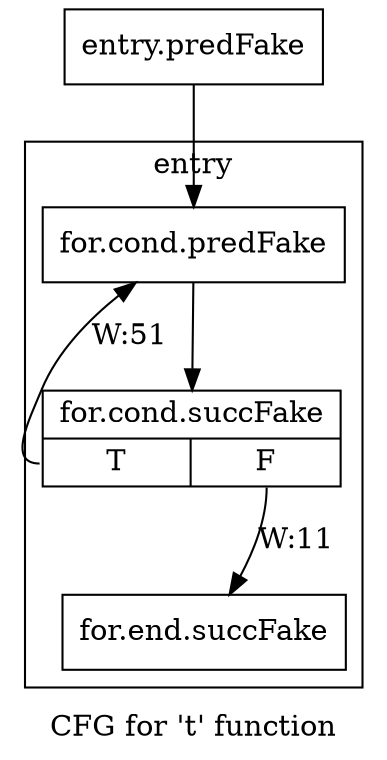 digraph "CFG for 't' function" {
	label="CFG for 't' function";

	Node0x3fffe00 [shape=record,filename="",linenumber="",label="{entry.predFake}"];
	Node0x3fffe00 -> Node0x4002a40[ callList="" memoryops="" filename="../../../igcn.cpp" execusionnum="10"];
	Node0x3fdd820 [shape=record,filename="../../../igcn.cpp",linenumber="6",label="{for.end.succFake}"];
subgraph cluster_0 {
	label="entry";
	tripcount="50";
	invocationtime="10";

	Node0x4002a40 [shape=record,filename="../../../igcn.cpp",linenumber="4",label="{for.cond.predFake}"];
	Node0x4002a40 -> Node0x4006100[ callList="" memoryops="" filename="../../../igcn.cpp" execusionnum="60"];
	Node0x4006100 [shape=record,filename="../../../igcn.cpp",linenumber="4",label="{for.cond.succFake|{<s0>T|<s1>F}}"];
	Node0x4006100:s0 -> Node0x4002a40[label="W:51" callList="" memoryops="" filename="../../../igcn.cpp" execusionnum="50"];
	Node0x4006100:s1 -> Node0x3fdd820[label="W:11" callList="" memoryops="" filename="../../../igcn.cpp" execusionnum="10"];
}
}
